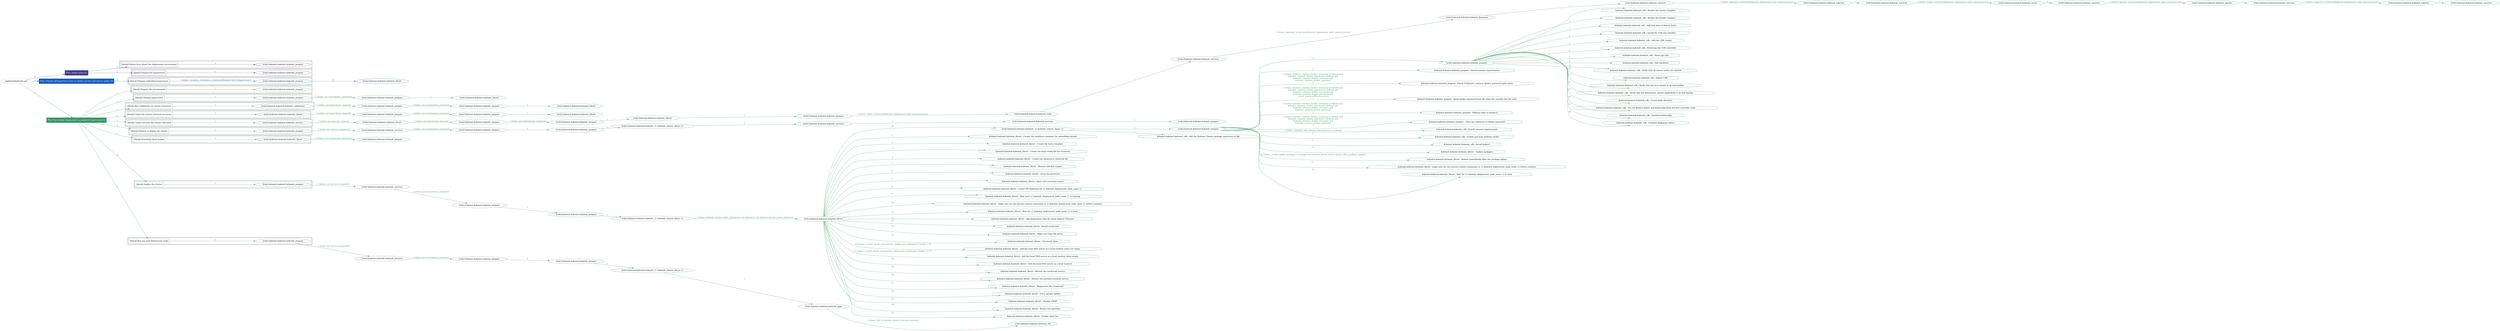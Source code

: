 digraph {
	graph [concentrate=true ordering=in rankdir=LR ratio=fill]
	edge [esep=5 sep=10]
	"kubeinit/playbook.yml" [id=root_node style=dotted]
	play_2cbefcd0 [label="Play: Initial setup (1)" color="#423c90" fontcolor="#ffffff" id=play_2cbefcd0 shape=box style=filled tooltip=localhost]
	"kubeinit/playbook.yml" -> play_2cbefcd0 [label="1 " color="#423c90" fontcolor="#423c90" id=edge_f30bcdff labeltooltip="1 " tooltip="1 "]
	subgraph "kubeinit.kubeinit.kubeinit_prepare" {
		role_d43519aa [label="[role] kubeinit.kubeinit.kubeinit_prepare" color="#423c90" id=role_d43519aa tooltip="kubeinit.kubeinit.kubeinit_prepare"]
	}
	subgraph "kubeinit.kubeinit.kubeinit_prepare" {
		role_8a4c1fc6 [label="[role] kubeinit.kubeinit.kubeinit_prepare" color="#423c90" id=role_8a4c1fc6 tooltip="kubeinit.kubeinit.kubeinit_prepare"]
	}
	subgraph "Play: Initial setup (1)" {
		play_2cbefcd0 -> block_c08396e3 [label=1 color="#423c90" fontcolor="#423c90" id=edge_c4eca86f labeltooltip=1 tooltip=1]
		subgraph cluster_block_c08396e3 {
			block_c08396e3 [label="[block] Gather facts about the deployment environment" color="#423c90" id=block_c08396e3 labeltooltip="Gather facts about the deployment environment" shape=box tooltip="Gather facts about the deployment environment"]
			block_c08396e3 -> role_d43519aa [label="1 " color="#423c90" fontcolor="#423c90" id=edge_63903e15 labeltooltip="1 " tooltip="1 "]
		}
		play_2cbefcd0 -> block_a5b34892 [label=2 color="#423c90" fontcolor="#423c90" id=edge_90808995 labeltooltip=2 tooltip=2]
		subgraph cluster_block_a5b34892 {
			block_a5b34892 [label="[block] Prepare the hypervisors" color="#423c90" id=block_a5b34892 labeltooltip="Prepare the hypervisors" shape=box tooltip="Prepare the hypervisors"]
			block_a5b34892 -> role_8a4c1fc6 [label="1 " color="#423c90" fontcolor="#423c90" id=edge_42b1f2c2 labeltooltip="1 " tooltip="1 "]
		}
	}
	play_6fc6423d [label="Play: Prepare all hypervisor hosts to deploy service and cluster nodes (0)" color="#0e5fbe" fontcolor="#ffffff" id=play_6fc6423d shape=box style=filled tooltip="Play: Prepare all hypervisor hosts to deploy service and cluster nodes (0)"]
	"kubeinit/playbook.yml" -> play_6fc6423d [label="2 " color="#0e5fbe" fontcolor="#0e5fbe" id=edge_be927376 labeltooltip="2 " tooltip="2 "]
	subgraph "kubeinit.kubeinit.kubeinit_libvirt" {
		role_85b4152b [label="[role] kubeinit.kubeinit.kubeinit_libvirt" color="#0e5fbe" id=role_85b4152b tooltip="kubeinit.kubeinit.kubeinit_libvirt"]
	}
	subgraph "kubeinit.kubeinit.kubeinit_prepare" {
		role_23f97258 [label="[role] kubeinit.kubeinit.kubeinit_prepare" color="#0e5fbe" id=role_23f97258 tooltip="kubeinit.kubeinit.kubeinit_prepare"]
		role_23f97258 -> role_85b4152b [label="1 " color="#0e5fbe" fontcolor="#0e5fbe" id=edge_aa35454a labeltooltip="1 " tooltip="1 "]
	}
	subgraph "Play: Prepare all hypervisor hosts to deploy service and cluster nodes (0)" {
		play_6fc6423d -> block_253d8221 [label=1 color="#0e5fbe" fontcolor="#0e5fbe" id=edge_b8242180 labeltooltip=1 tooltip=1]
		subgraph cluster_block_253d8221 {
			block_253d8221 [label="[block] Prepare individual hypervisors" color="#0e5fbe" id=block_253d8221 labeltooltip="Prepare individual hypervisors" shape=box tooltip="Prepare individual hypervisors"]
			block_253d8221 -> role_23f97258 [label="1 [when: inventory_hostname in hostvars['kubeinit-facts'].hypervisors]" color="#0e5fbe" fontcolor="#0e5fbe" id=edge_3c06761d labeltooltip="1 [when: inventory_hostname in hostvars['kubeinit-facts'].hypervisors]" tooltip="1 [when: inventory_hostname in hostvars['kubeinit-facts'].hypervisors]"]
		}
	}
	play_d9b352b8 [label="Play: Run cluster deployment on prepared hypervisors (1)" color="#379564" fontcolor="#ffffff" id=play_d9b352b8 shape=box style=filled tooltip=localhost]
	"kubeinit/playbook.yml" -> play_d9b352b8 [label="3 " color="#379564" fontcolor="#379564" id=edge_ef9b3013 labeltooltip="3 " tooltip="3 "]
	subgraph "kubeinit.kubeinit.kubeinit_prepare" {
		role_8933d37c [label="[role] kubeinit.kubeinit.kubeinit_prepare" color="#379564" id=role_8933d37c tooltip="kubeinit.kubeinit.kubeinit_prepare"]
	}
	subgraph "kubeinit.kubeinit.kubeinit_libvirt" {
		role_e7dfc2f0 [label="[role] kubeinit.kubeinit.kubeinit_libvirt" color="#379564" id=role_e7dfc2f0 tooltip="kubeinit.kubeinit.kubeinit_libvirt"]
	}
	subgraph "kubeinit.kubeinit.kubeinit_prepare" {
		role_e4620199 [label="[role] kubeinit.kubeinit.kubeinit_prepare" color="#379564" id=role_e4620199 tooltip="kubeinit.kubeinit.kubeinit_prepare"]
		role_e4620199 -> role_e7dfc2f0 [label="1 " color="#379564" fontcolor="#379564" id=edge_98751668 labeltooltip="1 " tooltip="1 "]
	}
	subgraph "kubeinit.kubeinit.kubeinit_prepare" {
		role_36d7f979 [label="[role] kubeinit.kubeinit.kubeinit_prepare" color="#379564" id=role_36d7f979 tooltip="kubeinit.kubeinit.kubeinit_prepare"]
		role_36d7f979 -> role_e4620199 [label="1 [when: not environment_prepared]" color="#379564" fontcolor="#379564" id=edge_4865a313 labeltooltip="1 [when: not environment_prepared]" tooltip="1 [when: not environment_prepared]"]
	}
	subgraph "kubeinit.kubeinit.kubeinit_libvirt" {
		role_f6f7a785 [label="[role] kubeinit.kubeinit.kubeinit_libvirt" color="#379564" id=role_f6f7a785 tooltip="kubeinit.kubeinit.kubeinit_libvirt"]
	}
	subgraph "kubeinit.kubeinit.kubeinit_prepare" {
		role_4d44a591 [label="[role] kubeinit.kubeinit.kubeinit_prepare" color="#379564" id=role_4d44a591 tooltip="kubeinit.kubeinit.kubeinit_prepare"]
		role_4d44a591 -> role_f6f7a785 [label="1 " color="#379564" fontcolor="#379564" id=edge_e23f5dad labeltooltip="1 " tooltip="1 "]
	}
	subgraph "kubeinit.kubeinit.kubeinit_prepare" {
		role_984e86d2 [label="[role] kubeinit.kubeinit.kubeinit_prepare" color="#379564" id=role_984e86d2 tooltip="kubeinit.kubeinit.kubeinit_prepare"]
		role_984e86d2 -> role_4d44a591 [label="1 [when: not environment_prepared]" color="#379564" fontcolor="#379564" id=edge_70ac8751 labeltooltip="1 [when: not environment_prepared]" tooltip="1 [when: not environment_prepared]"]
	}
	subgraph "kubeinit.kubeinit.kubeinit_validations" {
		role_f64059eb [label="[role] kubeinit.kubeinit.kubeinit_validations" color="#379564" id=role_f64059eb tooltip="kubeinit.kubeinit.kubeinit_validations"]
		role_f64059eb -> role_984e86d2 [label="1 [when: not hypervisors_cleaned]" color="#379564" fontcolor="#379564" id=edge_44cb6789 labeltooltip="1 [when: not hypervisors_cleaned]" tooltip="1 [when: not hypervisors_cleaned]"]
	}
	subgraph "kubeinit.kubeinit.kubeinit_libvirt" {
		role_b566869b [label="[role] kubeinit.kubeinit.kubeinit_libvirt" color="#379564" id=role_b566869b tooltip="kubeinit.kubeinit.kubeinit_libvirt"]
	}
	subgraph "kubeinit.kubeinit.kubeinit_prepare" {
		role_0b937e18 [label="[role] kubeinit.kubeinit.kubeinit_prepare" color="#379564" id=role_0b937e18 tooltip="kubeinit.kubeinit.kubeinit_prepare"]
		role_0b937e18 -> role_b566869b [label="1 " color="#379564" fontcolor="#379564" id=edge_b5da8a67 labeltooltip="1 " tooltip="1 "]
	}
	subgraph "kubeinit.kubeinit.kubeinit_prepare" {
		role_80725839 [label="[role] kubeinit.kubeinit.kubeinit_prepare" color="#379564" id=role_80725839 tooltip="kubeinit.kubeinit.kubeinit_prepare"]
		role_80725839 -> role_0b937e18 [label="1 [when: not environment_prepared]" color="#379564" fontcolor="#379564" id=edge_80e9c32b labeltooltip="1 [when: not environment_prepared]" tooltip="1 [when: not environment_prepared]"]
	}
	subgraph "kubeinit.kubeinit.kubeinit_libvirt" {
		role_3a98be77 [label="[role] kubeinit.kubeinit.kubeinit_libvirt" color="#379564" id=role_3a98be77 tooltip="kubeinit.kubeinit.kubeinit_libvirt"]
		role_3a98be77 -> role_80725839 [label="1 [when: not hypervisors_cleaned]" color="#379564" fontcolor="#379564" id=edge_175ee3e9 labeltooltip="1 [when: not hypervisors_cleaned]" tooltip="1 [when: not hypervisors_cleaned]"]
	}
	subgraph "kubeinit.kubeinit.kubeinit_services" {
		role_616465d5 [label="[role] kubeinit.kubeinit.kubeinit_services" color="#379564" id=role_616465d5 tooltip="kubeinit.kubeinit.kubeinit_services"]
	}
	subgraph "kubeinit.kubeinit.kubeinit_registry" {
		role_4a620048 [label="[role] kubeinit.kubeinit.kubeinit_registry" color="#379564" id=role_4a620048 tooltip="kubeinit.kubeinit.kubeinit_registry"]
		role_4a620048 -> role_616465d5 [label="1 " color="#379564" fontcolor="#379564" id=edge_d4163713 labeltooltip="1 " tooltip="1 "]
	}
	subgraph "kubeinit.kubeinit.kubeinit_services" {
		role_2afce097 [label="[role] kubeinit.kubeinit.kubeinit_services" color="#379564" id=role_2afce097 tooltip="kubeinit.kubeinit.kubeinit_services"]
		role_2afce097 -> role_4a620048 [label="1 [when: 'registry' in hostvars[kubeinit_deployment_node_name].services]" color="#379564" fontcolor="#379564" id=edge_3f74a2fc labeltooltip="1 [when: 'registry' in hostvars[kubeinit_deployment_node_name].services]" tooltip="1 [when: 'registry' in hostvars[kubeinit_deployment_node_name].services]"]
	}
	subgraph "kubeinit.kubeinit.kubeinit_apache" {
		role_81d4d533 [label="[role] kubeinit.kubeinit.kubeinit_apache" color="#379564" id=role_81d4d533 tooltip="kubeinit.kubeinit.kubeinit_apache"]
		role_81d4d533 -> role_2afce097 [label="1 " color="#379564" fontcolor="#379564" id=edge_62c78b80 labeltooltip="1 " tooltip="1 "]
	}
	subgraph "kubeinit.kubeinit.kubeinit_services" {
		role_60ff095e [label="[role] kubeinit.kubeinit.kubeinit_services" color="#379564" id=role_60ff095e tooltip="kubeinit.kubeinit.kubeinit_services"]
		role_60ff095e -> role_81d4d533 [label="1 [when: 'apache' in hostvars[kubeinit_deployment_node_name].services]" color="#379564" fontcolor="#379564" id=edge_067e63ff labeltooltip="1 [when: 'apache' in hostvars[kubeinit_deployment_node_name].services]" tooltip="1 [when: 'apache' in hostvars[kubeinit_deployment_node_name].services]"]
	}
	subgraph "kubeinit.kubeinit.kubeinit_nexus" {
		role_8e3f4175 [label="[role] kubeinit.kubeinit.kubeinit_nexus" color="#379564" id=role_8e3f4175 tooltip="kubeinit.kubeinit.kubeinit_nexus"]
		role_8e3f4175 -> role_60ff095e [label="1 " color="#379564" fontcolor="#379564" id=edge_f1e66207 labeltooltip="1 " tooltip="1 "]
	}
	subgraph "kubeinit.kubeinit.kubeinit_services" {
		role_68fdd10b [label="[role] kubeinit.kubeinit.kubeinit_services" color="#379564" id=role_68fdd10b tooltip="kubeinit.kubeinit.kubeinit_services"]
		role_68fdd10b -> role_8e3f4175 [label="1 [when: 'nexus' in hostvars[kubeinit_deployment_node_name].services]" color="#379564" fontcolor="#379564" id=edge_ac4a7db1 labeltooltip="1 [when: 'nexus' in hostvars[kubeinit_deployment_node_name].services]" tooltip="1 [when: 'nexus' in hostvars[kubeinit_deployment_node_name].services]"]
	}
	subgraph "kubeinit.kubeinit.kubeinit_haproxy" {
		role_08b69f2e [label="[role] kubeinit.kubeinit.kubeinit_haproxy" color="#379564" id=role_08b69f2e tooltip="kubeinit.kubeinit.kubeinit_haproxy"]
		role_08b69f2e -> role_68fdd10b [label="1 " color="#379564" fontcolor="#379564" id=edge_70720b83 labeltooltip="1 " tooltip="1 "]
	}
	subgraph "kubeinit.kubeinit.kubeinit_services" {
		role_ea254bc7 [label="[role] kubeinit.kubeinit.kubeinit_services" color="#379564" id=role_ea254bc7 tooltip="kubeinit.kubeinit.kubeinit_services"]
		role_ea254bc7 -> role_08b69f2e [label="1 [when: 'haproxy' in hostvars[kubeinit_deployment_node_name].services]" color="#379564" fontcolor="#379564" id=edge_ab645991 labeltooltip="1 [when: 'haproxy' in hostvars[kubeinit_deployment_node_name].services]" tooltip="1 [when: 'haproxy' in hostvars[kubeinit_deployment_node_name].services]"]
	}
	subgraph "kubeinit.kubeinit.kubeinit_dnsmasq" {
		role_6d535c74 [label="[role] kubeinit.kubeinit.kubeinit_dnsmasq" color="#379564" id=role_6d535c74 tooltip="kubeinit.kubeinit.kubeinit_dnsmasq"]
		role_6d535c74 -> role_ea254bc7 [label="1 " color="#379564" fontcolor="#379564" id=edge_ac159039 labeltooltip="1 " tooltip="1 "]
	}
	subgraph "kubeinit.kubeinit.kubeinit_services" {
		role_b5ebab0e [label="[role] kubeinit.kubeinit.kubeinit_services" color="#379564" id=role_b5ebab0e tooltip="kubeinit.kubeinit.kubeinit_services"]
		role_b5ebab0e -> role_6d535c74 [label="1 [when: 'dnsmasq' in hostvars[kubeinit_deployment_node_name].services]" color="#379564" fontcolor="#379564" id=edge_82886d78 labeltooltip="1 [when: 'dnsmasq' in hostvars[kubeinit_deployment_node_name].services]" tooltip="1 [when: 'dnsmasq' in hostvars[kubeinit_deployment_node_name].services]"]
	}
	subgraph "kubeinit.kubeinit.kubeinit_bind" {
		role_b8bc4655 [label="[role] kubeinit.kubeinit.kubeinit_bind" color="#379564" id=role_b8bc4655 tooltip="kubeinit.kubeinit.kubeinit_bind"]
		role_b8bc4655 -> role_b5ebab0e [label="1 " color="#379564" fontcolor="#379564" id=edge_d60b65ae labeltooltip="1 " tooltip="1 "]
	}
	subgraph "kubeinit.kubeinit.kubeinit_prepare" {
		role_5d1e9807 [label="[role] kubeinit.kubeinit.kubeinit_prepare" color="#379564" id=role_5d1e9807 tooltip="kubeinit.kubeinit.kubeinit_prepare"]
		role_5d1e9807 -> role_b8bc4655 [label="1 [when: 'bind' in hostvars[kubeinit_deployment_node_name].services]" color="#379564" fontcolor="#379564" id=edge_3464b766 labeltooltip="1 [when: 'bind' in hostvars[kubeinit_deployment_node_name].services]" tooltip="1 [when: 'bind' in hostvars[kubeinit_deployment_node_name].services]"]
	}
	subgraph "kubeinit.kubeinit.kubeinit_libvirt" {
		role_c0f2741e [label="[role] kubeinit.kubeinit.kubeinit_libvirt" color="#379564" id=role_c0f2741e tooltip="kubeinit.kubeinit.kubeinit_libvirt"]
		role_c0f2741e -> role_5d1e9807 [label="1 " color="#379564" fontcolor="#379564" id=edge_603f1668 labeltooltip="1 " tooltip="1 "]
	}
	subgraph "kubeinit.kubeinit.kubeinit_prepare" {
		role_af76dee2 [label="[role] kubeinit.kubeinit.kubeinit_prepare" color="#379564" id=role_af76dee2 tooltip="kubeinit.kubeinit.kubeinit_prepare"]
		role_af76dee2 -> role_c0f2741e [label="1 " color="#379564" fontcolor="#379564" id=edge_3f4370af labeltooltip="1 " tooltip="1 "]
	}
	subgraph "kubeinit.kubeinit.kubeinit_prepare" {
		role_69187d69 [label="[role] kubeinit.kubeinit.kubeinit_prepare" color="#379564" id=role_69187d69 tooltip="kubeinit.kubeinit.kubeinit_prepare"]
		role_69187d69 -> role_af76dee2 [label="1 [when: not environment_prepared]" color="#379564" fontcolor="#379564" id=edge_27118e87 labeltooltip="1 [when: not environment_prepared]" tooltip="1 [when: not environment_prepared]"]
	}
	subgraph "kubeinit.kubeinit.kubeinit_libvirt" {
		role_6a5176af [label="[role] kubeinit.kubeinit.kubeinit_libvirt" color="#379564" id=role_6a5176af tooltip="kubeinit.kubeinit.kubeinit_libvirt"]
		role_6a5176af -> role_69187d69 [label="1 [when: not hypervisors_cleaned]" color="#379564" fontcolor="#379564" id=edge_2708e537 labeltooltip="1 [when: not hypervisors_cleaned]" tooltip="1 [when: not hypervisors_cleaned]"]
	}
	subgraph "kubeinit.kubeinit.kubeinit_services" {
		role_a635d199 [label="[role] kubeinit.kubeinit.kubeinit_services" color="#379564" id=role_a635d199 tooltip="kubeinit.kubeinit.kubeinit_services"]
		role_a635d199 -> role_6a5176af [label="1 [when: not network_created]" color="#379564" fontcolor="#379564" id=edge_5bfa5a80 labeltooltip="1 [when: not network_created]" tooltip="1 [when: not network_created]"]
	}
	subgraph "kubeinit.kubeinit.kubeinit_prepare" {
		role_f37b8acf [label="[role] kubeinit.kubeinit.kubeinit_prepare" color="#379564" id=role_f37b8acf tooltip="kubeinit.kubeinit.kubeinit_prepare"]
	}
	subgraph "kubeinit.kubeinit.kubeinit_services" {
		role_f495bbb8 [label="[role] kubeinit.kubeinit.kubeinit_services" color="#379564" id=role_f495bbb8 tooltip="kubeinit.kubeinit.kubeinit_services"]
		role_f495bbb8 -> role_f37b8acf [label="1 " color="#379564" fontcolor="#379564" id=edge_96e17288 labeltooltip="1 " tooltip="1 "]
	}
	subgraph "kubeinit.kubeinit.kubeinit_services" {
		role_981b74f5 [label="[role] kubeinit.kubeinit.kubeinit_services" color="#379564" id=role_981b74f5 tooltip="kubeinit.kubeinit.kubeinit_services"]
		role_981b74f5 -> role_f495bbb8 [label="1 " color="#379564" fontcolor="#379564" id=edge_3fe5cd7a labeltooltip="1 " tooltip="1 "]
	}
	subgraph "kubeinit.kubeinit.kubeinit_{{ kubeinit_cluster_distro }}" {
		role_52a78cf3 [label="[role] kubeinit.kubeinit.kubeinit_{{ kubeinit_cluster_distro }}" color="#379564" id=role_52a78cf3 tooltip="kubeinit.kubeinit.kubeinit_{{ kubeinit_cluster_distro }}"]
		role_52a78cf3 -> role_981b74f5 [label="1 " color="#379564" fontcolor="#379564" id=edge_44fdbaf5 labeltooltip="1 " tooltip="1 "]
	}
	subgraph "kubeinit.kubeinit.kubeinit_prepare" {
		role_a8be4f3a [label="[role] kubeinit.kubeinit.kubeinit_prepare" color="#379564" id=role_a8be4f3a tooltip="kubeinit.kubeinit.kubeinit_prepare"]
		role_a8be4f3a -> role_52a78cf3 [label="1 " color="#379564" fontcolor="#379564" id=edge_95281d36 labeltooltip="1 " tooltip="1 "]
	}
	subgraph "kubeinit.kubeinit.kubeinit_prepare" {
		role_1503be6d [label="[role] kubeinit.kubeinit.kubeinit_prepare" color="#379564" id=role_1503be6d tooltip="kubeinit.kubeinit.kubeinit_prepare"]
		role_1503be6d -> role_a8be4f3a [label="1 " color="#379564" fontcolor="#379564" id=edge_be5c10a8 labeltooltip="1 " tooltip="1 "]
	}
	subgraph "kubeinit.kubeinit.kubeinit_services" {
		role_2957a6c6 [label="[role] kubeinit.kubeinit.kubeinit_services" color="#379564" id=role_2957a6c6 tooltip="kubeinit.kubeinit.kubeinit_services"]
		role_2957a6c6 -> role_1503be6d [label="1 [when: not environment_prepared]" color="#379564" fontcolor="#379564" id=edge_5ca6fcd1 labeltooltip="1 [when: not environment_prepared]" tooltip="1 [when: not environment_prepared]"]
	}
	subgraph "kubeinit.kubeinit.kubeinit_prepare" {
		role_95e6cc6c [label="[role] kubeinit.kubeinit.kubeinit_prepare" color="#379564" id=role_95e6cc6c tooltip="kubeinit.kubeinit.kubeinit_prepare"]
		role_95e6cc6c -> role_2957a6c6 [label="1 [when: not services_prepared]" color="#379564" fontcolor="#379564" id=edge_6c407d57 labeltooltip="1 [when: not services_prepared]" tooltip="1 [when: not services_prepared]"]
	}
	subgraph "kubeinit.kubeinit.kubeinit_prepare" {
		role_91b70bcc [label="[role] kubeinit.kubeinit.kubeinit_prepare" color="#379564" id=role_91b70bcc tooltip="kubeinit.kubeinit.kubeinit_prepare"]
	}
	subgraph "kubeinit.kubeinit.kubeinit_libvirt" {
		role_bab20f6d [label="[role] kubeinit.kubeinit.kubeinit_libvirt" color="#379564" id=role_bab20f6d tooltip="kubeinit.kubeinit.kubeinit_libvirt"]
		role_bab20f6d -> role_91b70bcc [label="1 [when: not environment_prepared]" color="#379564" fontcolor="#379564" id=edge_ccc8bba3 labeltooltip="1 [when: not environment_prepared]" tooltip="1 [when: not environment_prepared]"]
	}
	subgraph "kubeinit.kubeinit.kubeinit_prepare" {
		role_bdadc66d [label="[role] kubeinit.kubeinit.kubeinit_prepare" color="#379564" id=role_bdadc66d tooltip="kubeinit.kubeinit.kubeinit_prepare"]
		task_db9375a8 [label="kubeinit.kubeinit.kubeinit_cdk : Render the cluster template" color="#379564" id=task_db9375a8 shape=octagon tooltip="kubeinit.kubeinit.kubeinit_cdk : Render the cluster template"]
		role_bdadc66d -> task_db9375a8 [label="1 " color="#379564" fontcolor="#379564" id=edge_f366f3e2 labeltooltip="1 " tooltip="1 "]
		task_f9ef851c [label="kubeinit.kubeinit.kubeinit_cdk : Render the bundle template" color="#379564" id=task_f9ef851c shape=octagon tooltip="kubeinit.kubeinit.kubeinit_cdk : Render the bundle template"]
		role_bdadc66d -> task_f9ef851c [label="2 " color="#379564" fontcolor="#379564" id=edge_bc418b0a labeltooltip="2 " tooltip="2 "]
		task_0b2c92a4 [label="kubeinit.kubeinit.kubeinit_cdk : Add host keys to known_hosts" color="#379564" id=task_0b2c92a4 shape=octagon tooltip="kubeinit.kubeinit.kubeinit_cdk : Add host keys to known_hosts"]
		role_bdadc66d -> task_0b2c92a4 [label="3 " color="#379564" fontcolor="#379564" id=edge_385cb58c labeltooltip="3 " tooltip="3 "]
		task_7fa0fa30 [label="kubeinit.kubeinit.kubeinit_cdk : Install the CDK juju installer" color="#379564" id=task_7fa0fa30 shape=octagon tooltip="kubeinit.kubeinit.kubeinit_cdk : Install the CDK juju installer"]
		role_bdadc66d -> task_7fa0fa30 [label="4 " color="#379564" fontcolor="#379564" id=edge_1c3918ff labeltooltip="4 " tooltip="4 "]
		task_5541198d [label="kubeinit.kubeinit.kubeinit_cdk : Add the CDK cluster" color="#379564" id=task_5541198d shape=octagon tooltip="kubeinit.kubeinit.kubeinit_cdk : Add the CDK cluster"]
		role_bdadc66d -> task_5541198d [label="5 " color="#379564" fontcolor="#379564" id=edge_eb104a89 labeltooltip="5 " tooltip="5 "]
		task_af8cea4f [label="kubeinit.kubeinit.kubeinit_cdk : Bootstrap the CDK controller" color="#379564" id=task_af8cea4f shape=octagon tooltip="kubeinit.kubeinit.kubeinit_cdk : Bootstrap the CDK controller"]
		role_bdadc66d -> task_af8cea4f [label="6 " color="#379564" fontcolor="#379564" id=edge_194c5966 labeltooltip="6 " tooltip="6 "]
		task_431c03ca [label="kubeinit.kubeinit.kubeinit_cdk : Show juju info" color="#379564" id=task_431c03ca shape=octagon tooltip="kubeinit.kubeinit.kubeinit_cdk : Show juju info"]
		role_bdadc66d -> task_431c03ca [label="7 " color="#379564" fontcolor="#379564" id=edge_43b58291 labeltooltip="7 " tooltip="7 "]
		task_71147c07 [label="kubeinit.kubeinit.kubeinit_cdk : Add machines" color="#379564" id=task_71147c07 shape=octagon tooltip="kubeinit.kubeinit.kubeinit_cdk : Add machines"]
		role_bdadc66d -> task_71147c07 [label="8 " color="#379564" fontcolor="#379564" id=edge_4138396b labeltooltip="8 " tooltip="8 "]
		task_7bd0e58b [label="kubeinit.kubeinit.kubeinit_cdk : Verify that all cluster nodes are started" color="#379564" id=task_7bd0e58b shape=octagon tooltip="kubeinit.kubeinit.kubeinit_cdk : Verify that all cluster nodes are started"]
		role_bdadc66d -> task_7bd0e58b [label="9 " color="#379564" fontcolor="#379564" id=edge_2efcfa3d labeltooltip="9 " tooltip="9 "]
		task_1fbc4877 [label="kubeinit.kubeinit.kubeinit_cdk : Deploy CDK" color="#379564" id=task_1fbc4877 shape=octagon tooltip="kubeinit.kubeinit.kubeinit_cdk : Deploy CDK"]
		role_bdadc66d -> task_1fbc4877 [label="10 " color="#379564" fontcolor="#379564" id=edge_72e30eb4 labeltooltip="10 " tooltip="10 "]
		task_d966e343 [label="kubeinit.kubeinit.kubeinit_cdk : Verify that the etcd cluster is up and healthy" color="#379564" id=task_d966e343 shape=octagon tooltip="kubeinit.kubeinit.kubeinit_cdk : Verify that the etcd cluster is up and healthy"]
		role_bdadc66d -> task_d966e343 [label="11 " color="#379564" fontcolor="#379564" id=edge_c209318c labeltooltip="11 " tooltip="11 "]
		task_ec55519e [label="kubeinit.kubeinit.kubeinit_cdk : Verify that the kubernetes_master application is up and healthy" color="#379564" id=task_ec55519e shape=octagon tooltip="kubeinit.kubeinit.kubeinit_cdk : Verify that the kubernetes_master application is up and healthy"]
		role_bdadc66d -> task_ec55519e [label="12 " color="#379564" fontcolor="#379564" id=edge_7197e320 labeltooltip="12 " tooltip="12 "]
		task_f1fac34b [label="kubeinit.kubeinit.kubeinit_cdk : Create kube directory" color="#379564" id=task_f1fac34b shape=octagon tooltip="kubeinit.kubeinit.kubeinit_cdk : Create kube directory"]
		role_bdadc66d -> task_f1fac34b [label="13 " color="#379564" fontcolor="#379564" id=edge_c5146f89 labeltooltip="13 " tooltip="13 "]
		task_d4c3abcd [label="kubeinit.kubeinit.kubeinit_cdk : Get the kubectl binary and kubeconfig from the first controller node" color="#379564" id=task_d4c3abcd shape=octagon tooltip="kubeinit.kubeinit.kubeinit_cdk : Get the kubectl binary and kubeconfig from the first controller node"]
		role_bdadc66d -> task_d4c3abcd [label="14 " color="#379564" fontcolor="#379564" id=edge_db6f1744 labeltooltip="14 " tooltip="14 "]
		task_6205d465 [label="kubeinit.kubeinit.kubeinit_cdk : Autoload kubeconfig" color="#379564" id=task_6205d465 shape=octagon tooltip="kubeinit.kubeinit.kubeinit_cdk : Autoload kubeconfig"]
		role_bdadc66d -> task_6205d465 [label="15 " color="#379564" fontcolor="#379564" id=edge_c1650021 labeltooltip="15 " tooltip="15 "]
		task_ed2d2ab4 [label="kubeinit.kubeinit.kubeinit_cdk : Finished deploying cluster" color="#379564" id=task_ed2d2ab4 shape=octagon tooltip="kubeinit.kubeinit.kubeinit_cdk : Finished deploying cluster"]
		role_bdadc66d -> task_ed2d2ab4 [label="16 " color="#379564" fontcolor="#379564" id=edge_36f4980c labeltooltip="16 " tooltip="16 "]
	}
	subgraph "kubeinit.kubeinit.kubeinit_prepare" {
		role_3692589a [label="[role] kubeinit.kubeinit.kubeinit_prepare" color="#379564" id=role_3692589a tooltip="kubeinit.kubeinit.kubeinit_prepare"]
		task_5fdae4e4 [label="kubeinit.kubeinit.kubeinit_prepare : Install common requirements" color="#379564" id=task_5fdae4e4 shape=octagon tooltip="kubeinit.kubeinit.kubeinit_prepare : Install common requirements"]
		role_3692589a -> task_5fdae4e4 [label="1 " color="#379564" fontcolor="#379564" id=edge_11239eeb labeltooltip="1 " tooltip="1 "]
		task_3734ecf6 [label="kubeinit.kubeinit.kubeinit_prepare : Check if kubeinit_common_docker_password path exists" color="#379564" id=task_3734ecf6 shape=octagon tooltip="kubeinit.kubeinit.kubeinit_prepare : Check if kubeinit_common_docker_password path exists"]
		role_3692589a -> task_3734ecf6 [label="2 [when: kubeinit_common_docker_username is defined and
kubeinit_common_docker_password is defined and
kubeinit_common_docker_username and
kubeinit_common_docker_password
]" color="#379564" fontcolor="#379564" id=edge_ffbd83e7 labeltooltip="2 [when: kubeinit_common_docker_username is defined and
kubeinit_common_docker_password is defined and
kubeinit_common_docker_username and
kubeinit_common_docker_password
]" tooltip="2 [when: kubeinit_common_docker_username is defined and
kubeinit_common_docker_password is defined and
kubeinit_common_docker_username and
kubeinit_common_docker_password
]"]
		task_6aefe155 [label="kubeinit.kubeinit.kubeinit_prepare : Read docker password from file when the variable has the path" color="#379564" id=task_6aefe155 shape=octagon tooltip="kubeinit.kubeinit.kubeinit_prepare : Read docker password from file when the variable has the path"]
		role_3692589a -> task_6aefe155 [label="3 [when: kubeinit_common_docker_username is defined and
kubeinit_common_docker_password is defined and
kubeinit_common_docker_username and
kubeinit_common_docker_password and
_result_passwordfile.stat.exists
]" color="#379564" fontcolor="#379564" id=edge_f37df647 labeltooltip="3 [when: kubeinit_common_docker_username is defined and
kubeinit_common_docker_password is defined and
kubeinit_common_docker_username and
kubeinit_common_docker_password and
_result_passwordfile.stat.exists
]" tooltip="3 [when: kubeinit_common_docker_username is defined and
kubeinit_common_docker_password is defined and
kubeinit_common_docker_username and
kubeinit_common_docker_password and
_result_passwordfile.stat.exists
]"]
		task_09f4615c [label="kubeinit.kubeinit.kubeinit_prepare : Podman login to docker.io" color="#379564" id=task_09f4615c shape=octagon tooltip="kubeinit.kubeinit.kubeinit_prepare : Podman login to docker.io"]
		role_3692589a -> task_09f4615c [label="4 [when: kubeinit_common_docker_username is defined and
kubeinit_common_docker_password is defined and
kubeinit_common_docker_username and
kubeinit_common_docker_password
]" color="#379564" fontcolor="#379564" id=edge_73e2ac26 labeltooltip="4 [when: kubeinit_common_docker_username is defined and
kubeinit_common_docker_password is defined and
kubeinit_common_docker_username and
kubeinit_common_docker_password
]" tooltip="4 [when: kubeinit_common_docker_username is defined and
kubeinit_common_docker_password is defined and
kubeinit_common_docker_username and
kubeinit_common_docker_password
]"]
		task_9a4b80ea [label="kubeinit.kubeinit.kubeinit_prepare : Clear any reference to docker password" color="#379564" id=task_9a4b80ea shape=octagon tooltip="kubeinit.kubeinit.kubeinit_prepare : Clear any reference to docker password"]
		role_3692589a -> task_9a4b80ea [label="5 [when: kubeinit_common_docker_username is defined and
kubeinit_common_docker_password is defined and
kubeinit_common_docker_username and
kubeinit_common_docker_password
]" color="#379564" fontcolor="#379564" id=edge_f68a714c labeltooltip="5 [when: kubeinit_common_docker_username is defined and
kubeinit_common_docker_password is defined and
kubeinit_common_docker_username and
kubeinit_common_docker_password
]" tooltip="5 [when: kubeinit_common_docker_username is defined and
kubeinit_common_docker_password is defined and
kubeinit_common_docker_username and
kubeinit_common_docker_password
]"]
		task_6a65115d [label="kubeinit.kubeinit.kubeinit_cdk : Install common requirements" color="#379564" id=task_6a65115d shape=octagon tooltip="kubeinit.kubeinit.kubeinit_cdk : Install common requirements"]
		role_3692589a -> task_6a65115d [label="6 [when: kubeinit_cdk_common_dependencies is defined]" color="#379564" fontcolor="#379564" id=edge_a9d8cb50 labeltooltip="6 [when: kubeinit_cdk_common_dependencies is defined]" tooltip="6 [when: kubeinit_cdk_common_dependencies is defined]"]
		task_71ba5c29 [label="kubeinit.kubeinit.kubeinit_cdk : Enable and start podman.socket" color="#379564" id=task_71ba5c29 shape=octagon tooltip="kubeinit.kubeinit.kubeinit_cdk : Enable and start podman.socket"]
		role_3692589a -> task_71ba5c29 [label="7 " color="#379564" fontcolor="#379564" id=edge_88f5a4cb labeltooltip="7 " tooltip="7 "]
		task_4113cf7d [label="kubeinit.kubeinit.kubeinit_cdk : Install kubectl" color="#379564" id=task_4113cf7d shape=octagon tooltip="kubeinit.kubeinit.kubeinit_cdk : Install kubectl"]
		role_3692589a -> task_4113cf7d [label="8 " color="#379564" fontcolor="#379564" id=edge_d62ecc15 labeltooltip="8 " tooltip="8 "]
		task_5c669914 [label="kubeinit.kubeinit.kubeinit_libvirt : Update packages" color="#379564" id=task_5c669914 shape=octagon tooltip="kubeinit.kubeinit.kubeinit_libvirt : Update packages"]
		role_3692589a -> task_5c669914 [label="9 " color="#379564" fontcolor="#379564" id=edge_63f84b83 labeltooltip="9 " tooltip="9 "]
		task_f43e5e43 [label="kubeinit.kubeinit.kubeinit_libvirt : Reboot immediately after the package update" color="#379564" id=task_f43e5e43 shape=octagon tooltip="kubeinit.kubeinit.kubeinit_libvirt : Reboot immediately after the package update"]
		role_3692589a -> task_f43e5e43 [label="10 [when: _result_update_packages is changed and kubeinit_libvirt_reboot_guests_after_package_update]" color="#379564" fontcolor="#379564" id=edge_6867eca1 labeltooltip="10 [when: _result_update_packages is changed and kubeinit_libvirt_reboot_guests_after_package_update]" tooltip="10 [when: _result_update_packages is changed and kubeinit_libvirt_reboot_guests_after_package_update]"]
		task_dc9de8c9 [label="kubeinit.kubeinit.kubeinit_libvirt : make sure we can execute remote commands in {{ kubeinit_deployment_node_name }} before continue" color="#379564" id=task_dc9de8c9 shape=octagon tooltip="kubeinit.kubeinit.kubeinit_libvirt : make sure we can execute remote commands in {{ kubeinit_deployment_node_name }} before continue"]
		role_3692589a -> task_dc9de8c9 [label="11 " color="#379564" fontcolor="#379564" id=edge_2e4616b4 labeltooltip="11 " tooltip="11 "]
		task_d3b47d63 [label="kubeinit.kubeinit.kubeinit_libvirt : Wait for {{ kubeinit_deployment_node_name }} to boot" color="#379564" id=task_d3b47d63 shape=octagon tooltip="kubeinit.kubeinit.kubeinit_libvirt : Wait for {{ kubeinit_deployment_node_name }} to boot"]
		role_3692589a -> task_d3b47d63 [label="12 " color="#379564" fontcolor="#379564" id=edge_89d36926 labeltooltip="12 " tooltip="12 "]
		role_3692589a -> role_bdadc66d [label="13 " color="#379564" fontcolor="#379564" id=edge_513db40a labeltooltip="13 " tooltip="13 "]
	}
	subgraph "kubeinit.kubeinit.kubeinit_{{ kubeinit_cluster_distro }}" {
		role_26e60f14 [label="[role] kubeinit.kubeinit.kubeinit_{{ kubeinit_cluster_distro }}" color="#379564" id=role_26e60f14 tooltip="kubeinit.kubeinit.kubeinit_{{ kubeinit_cluster_distro }}"]
		task_f6f7ba76 [label="kubeinit.kubeinit.kubeinit_cdk : Add the Podman Ubuntu package repository to Apt" color="#379564" id=task_f6f7ba76 shape=octagon tooltip="kubeinit.kubeinit.kubeinit_cdk : Add the Podman Ubuntu package repository to Apt"]
		role_26e60f14 -> task_f6f7ba76 [label="1 " color="#379564" fontcolor="#379564" id=edge_0c69e5a1 labeltooltip="1 " tooltip="1 "]
		role_26e60f14 -> role_3692589a [label="2 " color="#379564" fontcolor="#379564" id=edge_a9b0ee00 labeltooltip="2 " tooltip="2 "]
	}
	subgraph "kubeinit.kubeinit.kubeinit_libvirt" {
		role_df5da5c1 [label="[role] kubeinit.kubeinit.kubeinit_libvirt" color="#379564" id=role_df5da5c1 tooltip="kubeinit.kubeinit.kubeinit_libvirt"]
		task_9c75acbe [label="kubeinit.kubeinit.kubeinit_libvirt : Create the interfaces template for networking details" color="#379564" id=task_9c75acbe shape=octagon tooltip="kubeinit.kubeinit.kubeinit_libvirt : Create the interfaces template for networking details"]
		role_df5da5c1 -> task_9c75acbe [label="1 " color="#379564" fontcolor="#379564" id=edge_6e5ebea4 labeltooltip="1 " tooltip="1 "]
		task_b99473f8 [label="kubeinit.kubeinit.kubeinit_libvirt : Create the hosts template" color="#379564" id=task_b99473f8 shape=octagon tooltip="kubeinit.kubeinit.kubeinit_libvirt : Create the hosts template"]
		role_df5da5c1 -> task_b99473f8 [label="2 " color="#379564" fontcolor="#379564" id=edge_f3b187da labeltooltip="2 " tooltip="2 "]
		task_994d5b24 [label="kubeinit.kubeinit.kubeinit_libvirt : Create the main config file for cloud-init" color="#379564" id=task_994d5b24 shape=octagon tooltip="kubeinit.kubeinit.kubeinit_libvirt : Create the main config file for cloud-init"]
		role_df5da5c1 -> task_994d5b24 [label="3 " color="#379564" fontcolor="#379564" id=edge_5e6d7101 labeltooltip="3 " tooltip="3 "]
		task_c5e86a0a [label="kubeinit.kubeinit.kubeinit_libvirt : Create the datasource cloud-init file" color="#379564" id=task_c5e86a0a shape=octagon tooltip="kubeinit.kubeinit.kubeinit_libvirt : Create the datasource cloud-init file"]
		role_df5da5c1 -> task_c5e86a0a [label="4 " color="#379564" fontcolor="#379564" id=edge_f63d58ff labeltooltip="4 " tooltip="4 "]
		task_7142194f [label="kubeinit.kubeinit.kubeinit_libvirt : Remove old disk images" color="#379564" id=task_7142194f shape=octagon tooltip="kubeinit.kubeinit.kubeinit_libvirt : Remove old disk images"]
		role_df5da5c1 -> task_7142194f [label="5 " color="#379564" fontcolor="#379564" id=edge_0c7d7c67 labeltooltip="5 " tooltip="5 "]
		task_09d21972 [label="kubeinit.kubeinit.kubeinit_libvirt : Grow the partitions" color="#379564" id=task_09d21972 shape=octagon tooltip="kubeinit.kubeinit.kubeinit_libvirt : Grow the partitions"]
		role_df5da5c1 -> task_09d21972 [label="6 " color="#379564" fontcolor="#379564" id=edge_9374885e labeltooltip="6 " tooltip="6 "]
		task_15c3ff5f [label="kubeinit.kubeinit.kubeinit_libvirt : Inject virt-customize assets" color="#379564" id=task_15c3ff5f shape=octagon tooltip="kubeinit.kubeinit.kubeinit_libvirt : Inject virt-customize assets"]
		role_df5da5c1 -> task_15c3ff5f [label="7 " color="#379564" fontcolor="#379564" id=edge_1997748d labeltooltip="7 " tooltip="7 "]
		task_3ccf42f5 [label="kubeinit.kubeinit.kubeinit_libvirt : Create VM definition for {{ kubeinit_deployment_node_name }}" color="#379564" id=task_3ccf42f5 shape=octagon tooltip="kubeinit.kubeinit.kubeinit_libvirt : Create VM definition for {{ kubeinit_deployment_node_name }}"]
		role_df5da5c1 -> task_3ccf42f5 [label="8 " color="#379564" fontcolor="#379564" id=edge_aaba43ca labeltooltip="8 " tooltip="8 "]
		task_46e53408 [label="kubeinit.kubeinit.kubeinit_libvirt : Wait until {{ kubeinit_deployment_node_name }} is running" color="#379564" id=task_46e53408 shape=octagon tooltip="kubeinit.kubeinit.kubeinit_libvirt : Wait until {{ kubeinit_deployment_node_name }} is running"]
		role_df5da5c1 -> task_46e53408 [label="9 " color="#379564" fontcolor="#379564" id=edge_81486d51 labeltooltip="9 " tooltip="9 "]
		task_f3932cab [label="kubeinit.kubeinit.kubeinit_libvirt : make sure we can execute remote commands in {{ kubeinit_deployment_node_name }} before continue" color="#379564" id=task_f3932cab shape=octagon tooltip="kubeinit.kubeinit.kubeinit_libvirt : make sure we can execute remote commands in {{ kubeinit_deployment_node_name }} before continue"]
		role_df5da5c1 -> task_f3932cab [label="10 " color="#379564" fontcolor="#379564" id=edge_659d92e4 labeltooltip="10 " tooltip="10 "]
		task_82f2b35b [label="kubeinit.kubeinit.kubeinit_libvirt : Wait for {{ kubeinit_deployment_node_name }} to boot" color="#379564" id=task_82f2b35b shape=octagon tooltip="kubeinit.kubeinit.kubeinit_libvirt : Wait for {{ kubeinit_deployment_node_name }} to boot"]
		role_df5da5c1 -> task_82f2b35b [label="11 " color="#379564" fontcolor="#379564" id=edge_af299b9b labeltooltip="11 " tooltip="11 "]
		task_4cb39ef3 [label="kubeinit.kubeinit.kubeinit_libvirt : Add kubernetes repo for latest kubectl (Ubuntu)" color="#379564" id=task_4cb39ef3 shape=octagon tooltip="kubeinit.kubeinit.kubeinit_libvirt : Add kubernetes repo for latest kubectl (Ubuntu)"]
		role_df5da5c1 -> task_4cb39ef3 [label="12 " color="#379564" fontcolor="#379564" id=edge_ee09991d labeltooltip="12 " tooltip="12 "]
		task_6b9aac76 [label="kubeinit.kubeinit.kubeinit_libvirt : Install resolvconf" color="#379564" id=task_6b9aac76 shape=octagon tooltip="kubeinit.kubeinit.kubeinit_libvirt : Install resolvconf"]
		role_df5da5c1 -> task_6b9aac76 [label="13 " color="#379564" fontcolor="#379564" id=edge_cabab6b6 labeltooltip="13 " tooltip="13 "]
		task_65b18b4c [label="kubeinit.kubeinit.kubeinit_libvirt : Make sure base file exists" color="#379564" id=task_65b18b4c shape=octagon tooltip="kubeinit.kubeinit.kubeinit_libvirt : Make sure base file exists"]
		role_df5da5c1 -> task_65b18b4c [label="14 " color="#379564" fontcolor="#379564" id=edge_befbec0e labeltooltip="14 " tooltip="14 "]
		task_a2320a35 [label="kubeinit.kubeinit.kubeinit_libvirt : Get resolv lines" color="#379564" id=task_a2320a35 shape=octagon tooltip="kubeinit.kubeinit.kubeinit_libvirt : Get resolv lines"]
		role_df5da5c1 -> task_a2320a35 [label="15 " color="#379564" fontcolor="#379564" id=edge_2f12896e labeltooltip="15 " tooltip="15 "]
		task_a87a0bc8 [label="kubeinit.kubeinit.kubeinit_libvirt : Add the local DNS server as a local resolver when not empty" color="#379564" id=task_a87a0bc8 shape=octagon tooltip="kubeinit.kubeinit.kubeinit_libvirt : Add the local DNS server as a local resolver when not empty"]
		role_df5da5c1 -> task_a87a0bc8 [label="16 [when: (_result_resolv_conf.content | b64decode).splitlines() | length > 0]" color="#379564" fontcolor="#379564" id=edge_734eb132 labeltooltip="16 [when: (_result_resolv_conf.content | b64decode).splitlines() | length > 0]" tooltip="16 [when: (_result_resolv_conf.content | b64decode).splitlines() | length > 0]"]
		task_8d8a18a9 [label="kubeinit.kubeinit.kubeinit_libvirt : Add the local DNS server as a local resolver when empty" color="#379564" id=task_8d8a18a9 shape=octagon tooltip="kubeinit.kubeinit.kubeinit_libvirt : Add the local DNS server as a local resolver when empty"]
		role_df5da5c1 -> task_8d8a18a9 [label="17 [when: (_result_resolv_conf.content | b64decode).splitlines() | length == 0]" color="#379564" fontcolor="#379564" id=edge_44147b8f labeltooltip="17 [when: (_result_resolv_conf.content | b64decode).splitlines() | length == 0]" tooltip="17 [when: (_result_resolv_conf.content | b64decode).splitlines() | length == 0]"]
		task_ff1924df [label="kubeinit.kubeinit.kubeinit_libvirt : Add the local DNS server as a local resolver" color="#379564" id=task_ff1924df shape=octagon tooltip="kubeinit.kubeinit.kubeinit_libvirt : Add the local DNS server as a local resolver"]
		role_df5da5c1 -> task_ff1924df [label="18 " color="#379564" fontcolor="#379564" id=edge_85684830 labeltooltip="18 " tooltip="18 "]
		task_f80da4b5 [label="kubeinit.kubeinit.kubeinit_libvirt : Restart the resolvconf service" color="#379564" id=task_f80da4b5 shape=octagon tooltip="kubeinit.kubeinit.kubeinit_libvirt : Restart the resolvconf service"]
		role_df5da5c1 -> task_f80da4b5 [label="19 " color="#379564" fontcolor="#379564" id=edge_0db31f50 labeltooltip="19 " tooltip="19 "]
		task_31100de4 [label="kubeinit.kubeinit.kubeinit_libvirt : Restart the systemd-resolved service" color="#379564" id=task_31100de4 shape=octagon tooltip="kubeinit.kubeinit.kubeinit_libvirt : Restart the systemd-resolved service"]
		role_df5da5c1 -> task_31100de4 [label="20 " color="#379564" fontcolor="#379564" id=edge_c2f6044b labeltooltip="20 " tooltip="20 "]
		task_c568562d [label="kubeinit.kubeinit.kubeinit_libvirt : Regenerate the resolv.conf" color="#379564" id=task_c568562d shape=octagon tooltip="kubeinit.kubeinit.kubeinit_libvirt : Regenerate the resolv.conf"]
		role_df5da5c1 -> task_c568562d [label="21 " color="#379564" fontcolor="#379564" id=edge_d7b93bdb labeltooltip="21 " tooltip="21 "]
		task_915de3b3 [label="kubeinit.kubeinit.kubeinit_libvirt : Force apt-get update" color="#379564" id=task_915de3b3 shape=octagon tooltip="kubeinit.kubeinit.kubeinit_libvirt : Force apt-get update"]
		role_df5da5c1 -> task_915de3b3 [label="22 " color="#379564" fontcolor="#379564" id=edge_f045e648 labeltooltip="22 " tooltip="22 "]
		task_528a6881 [label="kubeinit.kubeinit.kubeinit_libvirt : Disable SWAP" color="#379564" id=task_528a6881 shape=octagon tooltip="kubeinit.kubeinit.kubeinit_libvirt : Disable SWAP"]
		role_df5da5c1 -> task_528a6881 [label="23 " color="#379564" fontcolor="#379564" id=edge_19c9e5a4 labeltooltip="23 " tooltip="23 "]
		task_fee2abed [label="kubeinit.kubeinit.kubeinit_libvirt : Resize root partition" color="#379564" id=task_fee2abed shape=octagon tooltip="kubeinit.kubeinit.kubeinit_libvirt : Resize root partition"]
		role_df5da5c1 -> task_fee2abed [label="24 " color="#379564" fontcolor="#379564" id=edge_71507ead labeltooltip="24 " tooltip="24 "]
		task_72ba7a71 [label="kubeinit.kubeinit.kubeinit_libvirt : Enable cloud init" color="#379564" id=task_72ba7a71 shape=octagon tooltip="kubeinit.kubeinit.kubeinit_libvirt : Enable cloud init"]
		role_df5da5c1 -> task_72ba7a71 [label="25 " color="#379564" fontcolor="#379564" id=edge_02695754 labeltooltip="25 " tooltip="25 "]
		role_df5da5c1 -> role_26e60f14 [label="26 " color="#379564" fontcolor="#379564" id=edge_18f7fa45 labeltooltip="26 " tooltip="26 "]
	}
	subgraph "kubeinit.kubeinit.kubeinit_{{ kubeinit_cluster_distro }}" {
		role_781427c6 [label="[role] kubeinit.kubeinit.kubeinit_{{ kubeinit_cluster_distro }}" color="#379564" id=role_781427c6 tooltip="kubeinit.kubeinit.kubeinit_{{ kubeinit_cluster_distro }}"]
		role_781427c6 -> role_df5da5c1 [label="1 [when: kubeinit_cluster_nodes_deployed is not defined or not kubeinit_cluster_nodes_deployed]" color="#379564" fontcolor="#379564" id=edge_289a1029 labeltooltip="1 [when: kubeinit_cluster_nodes_deployed is not defined or not kubeinit_cluster_nodes_deployed]" tooltip="1 [when: kubeinit_cluster_nodes_deployed is not defined or not kubeinit_cluster_nodes_deployed]"]
	}
	subgraph "kubeinit.kubeinit.kubeinit_prepare" {
		role_01758bc4 [label="[role] kubeinit.kubeinit.kubeinit_prepare" color="#379564" id=role_01758bc4 tooltip="kubeinit.kubeinit.kubeinit_prepare"]
		role_01758bc4 -> role_781427c6 [label="1 " color="#379564" fontcolor="#379564" id=edge_0108cc86 labeltooltip="1 " tooltip="1 "]
	}
	subgraph "kubeinit.kubeinit.kubeinit_prepare" {
		role_949493e9 [label="[role] kubeinit.kubeinit.kubeinit_prepare" color="#379564" id=role_949493e9 tooltip="kubeinit.kubeinit.kubeinit_prepare"]
		role_949493e9 -> role_01758bc4 [label="1 " color="#379564" fontcolor="#379564" id=edge_f490982a labeltooltip="1 " tooltip="1 "]
	}
	subgraph "kubeinit.kubeinit.kubeinit_services" {
		role_38fc463b [label="[role] kubeinit.kubeinit.kubeinit_services" color="#379564" id=role_38fc463b tooltip="kubeinit.kubeinit.kubeinit_services"]
		role_38fc463b -> role_949493e9 [label="1 [when: not environment_prepared]" color="#379564" fontcolor="#379564" id=edge_f058b581 labeltooltip="1 [when: not environment_prepared]" tooltip="1 [when: not environment_prepared]"]
	}
	subgraph "kubeinit.kubeinit.kubeinit_prepare" {
		role_7be84f0c [label="[role] kubeinit.kubeinit.kubeinit_prepare" color="#379564" id=role_7be84f0c tooltip="kubeinit.kubeinit.kubeinit_prepare"]
		role_7be84f0c -> role_38fc463b [label="1 [when: not services_prepared]" color="#379564" fontcolor="#379564" id=edge_6955af56 labeltooltip="1 [when: not services_prepared]" tooltip="1 [when: not services_prepared]"]
	}
	subgraph "kubeinit.kubeinit.kubeinit_nfs" {
		role_05b5ef23 [label="[role] kubeinit.kubeinit.kubeinit_nfs" color="#379564" id=role_05b5ef23 tooltip="kubeinit.kubeinit.kubeinit_nfs"]
	}
	subgraph "kubeinit.kubeinit.kubeinit_apps" {
		role_a69c35e7 [label="[role] kubeinit.kubeinit.kubeinit_apps" color="#379564" id=role_a69c35e7 tooltip="kubeinit.kubeinit.kubeinit_apps"]
		role_a69c35e7 -> role_05b5ef23 [label="1 [when: 'nfs' in kubeinit_cluster_hostvars.services]" color="#379564" fontcolor="#379564" id=edge_2fb89395 labeltooltip="1 [when: 'nfs' in kubeinit_cluster_hostvars.services]" tooltip="1 [when: 'nfs' in kubeinit_cluster_hostvars.services]"]
	}
	subgraph "kubeinit.kubeinit.kubeinit_{{ kubeinit_cluster_distro }}" {
		role_8d0f8763 [label="[role] kubeinit.kubeinit.kubeinit_{{ kubeinit_cluster_distro }}" color="#379564" id=role_8d0f8763 tooltip="kubeinit.kubeinit.kubeinit_{{ kubeinit_cluster_distro }}"]
		role_8d0f8763 -> role_a69c35e7 [label="1 " color="#379564" fontcolor="#379564" id=edge_526b27b9 labeltooltip="1 " tooltip="1 "]
	}
	subgraph "kubeinit.kubeinit.kubeinit_prepare" {
		role_2ca99b50 [label="[role] kubeinit.kubeinit.kubeinit_prepare" color="#379564" id=role_2ca99b50 tooltip="kubeinit.kubeinit.kubeinit_prepare"]
		role_2ca99b50 -> role_8d0f8763 [label="1 " color="#379564" fontcolor="#379564" id=edge_e09c1fc7 labeltooltip="1 " tooltip="1 "]
	}
	subgraph "kubeinit.kubeinit.kubeinit_prepare" {
		role_767ae741 [label="[role] kubeinit.kubeinit.kubeinit_prepare" color="#379564" id=role_767ae741 tooltip="kubeinit.kubeinit.kubeinit_prepare"]
		role_767ae741 -> role_2ca99b50 [label="1 " color="#379564" fontcolor="#379564" id=edge_9afc7326 labeltooltip="1 " tooltip="1 "]
	}
	subgraph "kubeinit.kubeinit.kubeinit_services" {
		role_d75ece5e [label="[role] kubeinit.kubeinit.kubeinit_services" color="#379564" id=role_d75ece5e tooltip="kubeinit.kubeinit.kubeinit_services"]
		role_d75ece5e -> role_767ae741 [label="1 [when: not environment_prepared]" color="#379564" fontcolor="#379564" id=edge_3e521a16 labeltooltip="1 [when: not environment_prepared]" tooltip="1 [when: not environment_prepared]"]
	}
	subgraph "kubeinit.kubeinit.kubeinit_prepare" {
		role_8ad2aa19 [label="[role] kubeinit.kubeinit.kubeinit_prepare" color="#379564" id=role_8ad2aa19 tooltip="kubeinit.kubeinit.kubeinit_prepare"]
		role_8ad2aa19 -> role_d75ece5e [label="1 [when: not services_prepared]" color="#379564" fontcolor="#379564" id=edge_08a503fd labeltooltip="1 [when: not services_prepared]" tooltip="1 [when: not services_prepared]"]
	}
	subgraph "Play: Run cluster deployment on prepared hypervisors (1)" {
		play_d9b352b8 -> block_4839d72f [label=1 color="#379564" fontcolor="#379564" id=edge_2205fda2 labeltooltip=1 tooltip=1]
		subgraph cluster_block_4839d72f {
			block_4839d72f [label="[block] Prepare the environment" color="#379564" id=block_4839d72f labeltooltip="Prepare the environment" shape=box tooltip="Prepare the environment"]
			block_4839d72f -> role_8933d37c [label="1 " color="#379564" fontcolor="#379564" id=edge_43d0ac0f labeltooltip="1 " tooltip="1 "]
		}
		play_d9b352b8 -> block_d3377316 [label=2 color="#379564" fontcolor="#379564" id=edge_fd8682a6 labeltooltip=2 tooltip=2]
		subgraph cluster_block_d3377316 {
			block_d3377316 [label="[block] Cleanup hypervisors" color="#379564" id=block_d3377316 labeltooltip="Cleanup hypervisors" shape=box tooltip="Cleanup hypervisors"]
			block_d3377316 -> role_36d7f979 [label="1 " color="#379564" fontcolor="#379564" id=edge_15fcf808 labeltooltip="1 " tooltip="1 "]
		}
		play_d9b352b8 -> block_5fa0d361 [label=3 color="#379564" fontcolor="#379564" id=edge_2159527c labeltooltip=3 tooltip=3]
		subgraph cluster_block_5fa0d361 {
			block_5fa0d361 [label="[block] Run validations on cluster resources" color="#379564" id=block_5fa0d361 labeltooltip="Run validations on cluster resources" shape=box tooltip="Run validations on cluster resources"]
			block_5fa0d361 -> role_f64059eb [label="1 " color="#379564" fontcolor="#379564" id=edge_34f19ce3 labeltooltip="1 " tooltip="1 "]
		}
		play_d9b352b8 -> block_85c3e73d [label=4 color="#379564" fontcolor="#379564" id=edge_1aa02157 labeltooltip=4 tooltip=4]
		subgraph cluster_block_85c3e73d {
			block_85c3e73d [label="[block] Create the cluster network resources" color="#379564" id=block_85c3e73d labeltooltip="Create the cluster network resources" shape=box tooltip="Create the cluster network resources"]
			block_85c3e73d -> role_3a98be77 [label="1 " color="#379564" fontcolor="#379564" id=edge_5e42cd09 labeltooltip="1 " tooltip="1 "]
		}
		play_d9b352b8 -> block_bac63242 [label=5 color="#379564" fontcolor="#379564" id=edge_7ceb5f0f labeltooltip=5 tooltip=5]
		subgraph cluster_block_bac63242 {
			block_bac63242 [label="[block] Create services the cluster will need" color="#379564" id=block_bac63242 labeltooltip="Create services the cluster will need" shape=box tooltip="Create services the cluster will need"]
			block_bac63242 -> role_a635d199 [label="1 " color="#379564" fontcolor="#379564" id=edge_e06ae8d8 labeltooltip="1 " tooltip="1 "]
		}
		play_d9b352b8 -> block_4516ffeb [label=6 color="#379564" fontcolor="#379564" id=edge_703a1cd2 labeltooltip=6 tooltip=6]
		subgraph cluster_block_4516ffeb {
			block_4516ffeb [label="[block] Prepare to deploy the cluster" color="#379564" id=block_4516ffeb labeltooltip="Prepare to deploy the cluster" shape=box tooltip="Prepare to deploy the cluster"]
			block_4516ffeb -> role_95e6cc6c [label="1 " color="#379564" fontcolor="#379564" id=edge_ab631995 labeltooltip="1 " tooltip="1 "]
		}
		play_d9b352b8 -> block_18f1003a [label=7 color="#379564" fontcolor="#379564" id=edge_08b818fe labeltooltip=7 tooltip=7]
		subgraph cluster_block_18f1003a {
			block_18f1003a [label="[block] Download cloud images" color="#379564" id=block_18f1003a labeltooltip="Download cloud images" shape=box tooltip="Download cloud images"]
			block_18f1003a -> role_bab20f6d [label="1 " color="#379564" fontcolor="#379564" id=edge_38aadf31 labeltooltip="1 " tooltip="1 "]
		}
		play_d9b352b8 -> block_ac25656d [label=8 color="#379564" fontcolor="#379564" id=edge_157202de labeltooltip=8 tooltip=8]
		subgraph cluster_block_ac25656d {
			block_ac25656d [label="[block] Deploy the cluster" color="#379564" id=block_ac25656d labeltooltip="Deploy the cluster" shape=box tooltip="Deploy the cluster"]
			block_ac25656d -> role_7be84f0c [label="1 " color="#379564" fontcolor="#379564" id=edge_32587223 labeltooltip="1 " tooltip="1 "]
		}
		play_d9b352b8 -> block_1260e10d [label=9 color="#379564" fontcolor="#379564" id=edge_69fb02a6 labeltooltip=9 tooltip=9]
		subgraph cluster_block_1260e10d {
			block_1260e10d [label="[block] Run any post-deployment tasks" color="#379564" id=block_1260e10d labeltooltip="Run any post-deployment tasks" shape=box tooltip="Run any post-deployment tasks"]
			block_1260e10d -> role_8ad2aa19 [label="1 " color="#379564" fontcolor="#379564" id=edge_59e22668 labeltooltip="1 " tooltip="1 "]
		}
	}
}
